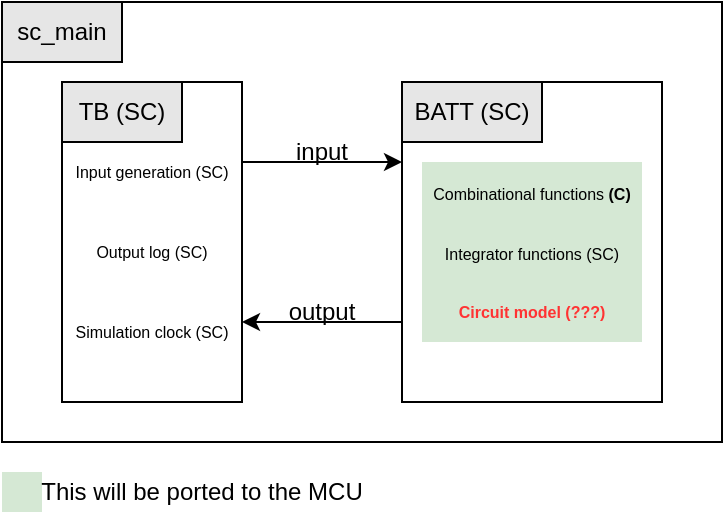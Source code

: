 <mxfile version="22.0.2" type="device">
  <diagram name="Pagina-1" id="JixKTYv2JZQ_Qk85dHQe">
    <mxGraphModel dx="683" dy="372" grid="1" gridSize="10" guides="1" tooltips="1" connect="1" arrows="1" fold="1" page="1" pageScale="1" pageWidth="827" pageHeight="1169" math="0" shadow="0">
      <root>
        <mxCell id="0" />
        <mxCell id="1" parent="0" />
        <mxCell id="UVs8akoaALRGwhurHnQT-13" value="" style="whiteSpace=wrap;html=1;" vertex="1" parent="1">
          <mxGeometry x="40" y="40" width="360" height="220" as="geometry" />
        </mxCell>
        <mxCell id="UVs8akoaALRGwhurHnQT-1" value="" style="whiteSpace=wrap;html=1;" vertex="1" parent="1">
          <mxGeometry x="70" y="80" width="90" height="160" as="geometry" />
        </mxCell>
        <mxCell id="UVs8akoaALRGwhurHnQT-2" value="TB (SC)" style="text;html=1;strokeColor=default;fillColor=#E6E6E6;align=center;verticalAlign=middle;whiteSpace=wrap;rounded=0;" vertex="1" parent="1">
          <mxGeometry x="70" y="80" width="60" height="30" as="geometry" />
        </mxCell>
        <mxCell id="UVs8akoaALRGwhurHnQT-3" value="" style="whiteSpace=wrap;html=1;" vertex="1" parent="1">
          <mxGeometry x="240" y="80" width="130" height="160" as="geometry" />
        </mxCell>
        <mxCell id="UVs8akoaALRGwhurHnQT-4" value="BATT (SC)" style="text;html=1;strokeColor=default;fillColor=#E6E6E6;align=center;verticalAlign=middle;whiteSpace=wrap;rounded=0;" vertex="1" parent="1">
          <mxGeometry x="240" y="80" width="70" height="30" as="geometry" />
        </mxCell>
        <mxCell id="UVs8akoaALRGwhurHnQT-5" value="" style="endArrow=classic;html=1;rounded=0;exitX=1;exitY=0.25;exitDx=0;exitDy=0;entryX=0;entryY=0.25;entryDx=0;entryDy=0;" edge="1" parent="1" source="UVs8akoaALRGwhurHnQT-1" target="UVs8akoaALRGwhurHnQT-3">
          <mxGeometry width="50" height="50" relative="1" as="geometry">
            <mxPoint x="170" y="150" as="sourcePoint" />
            <mxPoint x="220" y="100" as="targetPoint" />
          </mxGeometry>
        </mxCell>
        <mxCell id="UVs8akoaALRGwhurHnQT-7" value="" style="endArrow=classic;html=1;rounded=0;entryX=1;entryY=0.75;entryDx=0;entryDy=0;exitX=0;exitY=0.75;exitDx=0;exitDy=0;" edge="1" parent="1" source="UVs8akoaALRGwhurHnQT-3" target="UVs8akoaALRGwhurHnQT-1">
          <mxGeometry width="50" height="50" relative="1" as="geometry">
            <mxPoint x="240" y="180" as="sourcePoint" />
            <mxPoint x="290" y="130" as="targetPoint" />
          </mxGeometry>
        </mxCell>
        <mxCell id="UVs8akoaALRGwhurHnQT-8" value="input" style="text;html=1;strokeColor=none;fillColor=none;align=center;verticalAlign=middle;whiteSpace=wrap;rounded=0;" vertex="1" parent="1">
          <mxGeometry x="170" y="100" width="60" height="30" as="geometry" />
        </mxCell>
        <mxCell id="UVs8akoaALRGwhurHnQT-9" value="output" style="text;html=1;strokeColor=none;fillColor=none;align=center;verticalAlign=middle;whiteSpace=wrap;rounded=0;" vertex="1" parent="1">
          <mxGeometry x="170" y="180" width="60" height="30" as="geometry" />
        </mxCell>
        <mxCell id="UVs8akoaALRGwhurHnQT-11" value="Input generation (SC)" style="text;html=1;strokeColor=none;fillColor=none;align=center;verticalAlign=middle;whiteSpace=wrap;rounded=0;fontSize=8;" vertex="1" parent="1">
          <mxGeometry x="75" y="110" width="80" height="30" as="geometry" />
        </mxCell>
        <mxCell id="UVs8akoaALRGwhurHnQT-12" value="Output log (SC)" style="text;html=1;strokeColor=none;fillColor=none;align=center;verticalAlign=middle;whiteSpace=wrap;rounded=0;fontSize=8;" vertex="1" parent="1">
          <mxGeometry x="75" y="150" width="80" height="30" as="geometry" />
        </mxCell>
        <mxCell id="UVs8akoaALRGwhurHnQT-14" value="sc_main" style="text;html=1;strokeColor=default;fillColor=#E6E6E6;align=center;verticalAlign=middle;whiteSpace=wrap;rounded=0;" vertex="1" parent="1">
          <mxGeometry x="40" y="40" width="60" height="30" as="geometry" />
        </mxCell>
        <mxCell id="UVs8akoaALRGwhurHnQT-16" value="Simulation clock (SC)" style="text;html=1;strokeColor=none;fillColor=none;align=center;verticalAlign=middle;whiteSpace=wrap;rounded=0;fontSize=8;" vertex="1" parent="1">
          <mxGeometry x="75" y="190" width="80" height="30" as="geometry" />
        </mxCell>
        <mxCell id="UVs8akoaALRGwhurHnQT-18" value="&lt;font style=&quot;font-size: 8px;&quot;&gt;Combinational functions &lt;b&gt;(C)&lt;/b&gt;&lt;/font&gt;" style="text;html=1;strokeColor=none;fillColor=#d5e8d4;align=center;verticalAlign=middle;whiteSpace=wrap;rounded=0;" vertex="1" parent="1">
          <mxGeometry x="250" y="120" width="110" height="30" as="geometry" />
        </mxCell>
        <mxCell id="UVs8akoaALRGwhurHnQT-19" value="&lt;font style=&quot;font-size: 8px;&quot;&gt;Integrator functions (SC)&lt;/font&gt;" style="text;html=1;strokeColor=none;fillColor=#d5e8d4;align=center;verticalAlign=middle;whiteSpace=wrap;rounded=0;" vertex="1" parent="1">
          <mxGeometry x="250" y="150" width="110" height="30" as="geometry" />
        </mxCell>
        <mxCell id="UVs8akoaALRGwhurHnQT-20" value="&lt;font style=&quot;font-size: 8px;&quot;&gt;Circuit model (???)&lt;/font&gt;" style="text;html=1;strokeColor=none;fillColor=#d5e8d4;align=center;verticalAlign=middle;whiteSpace=wrap;rounded=0;fontStyle=1;fontSize=8;fontColor=#FF3333;" vertex="1" parent="1">
          <mxGeometry x="250" y="180" width="110" height="30" as="geometry" />
        </mxCell>
        <mxCell id="UVs8akoaALRGwhurHnQT-22" value="" style="whiteSpace=wrap;html=1;aspect=fixed;fillColor=#d5e8d4;strokeColor=none;" vertex="1" parent="1">
          <mxGeometry x="40" y="275" width="20" height="20" as="geometry" />
        </mxCell>
        <mxCell id="UVs8akoaALRGwhurHnQT-23" value="This will be ported to the MCU" style="text;html=1;strokeColor=none;fillColor=none;align=center;verticalAlign=middle;whiteSpace=wrap;rounded=0;" vertex="1" parent="1">
          <mxGeometry x="50" y="270" width="180" height="30" as="geometry" />
        </mxCell>
      </root>
    </mxGraphModel>
  </diagram>
</mxfile>
